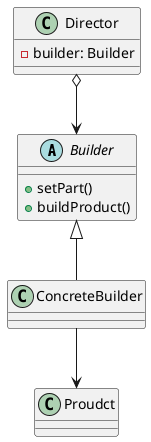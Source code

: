 @startuml

Builder <|-- ConcreteBuilder
ConcreteBuilder --> Proudct
Director o-->Builder

abstract class Builder {
	+setPart()
	+buildProduct()
}

class ConcreteBuilder 

class Proudct

class Director {
	-builder: Builder
}

@endunl